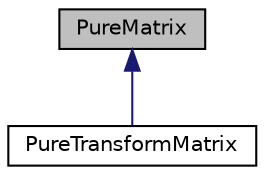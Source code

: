 digraph "PureMatrix"
{
 // LATEX_PDF_SIZE
  edge [fontname="Helvetica",fontsize="10",labelfontname="Helvetica",labelfontsize="10"];
  node [fontname="Helvetica",fontsize="10",shape=record];
  Node1 [label="PureMatrix",height=0.2,width=0.4,color="black", fillcolor="grey75", style="filled", fontcolor="black",tooltip="Pure basic 4x4 matrix class."];
  Node1 -> Node2 [dir="back",color="midnightblue",fontsize="10",style="solid",fontname="Helvetica"];
  Node2 [label="PureTransformMatrix",height=0.2,width=0.4,color="black", fillcolor="white", style="filled",URL="$class_pure_transform_matrix.html",tooltip="PURE 3D-transformation matrix class."];
}
